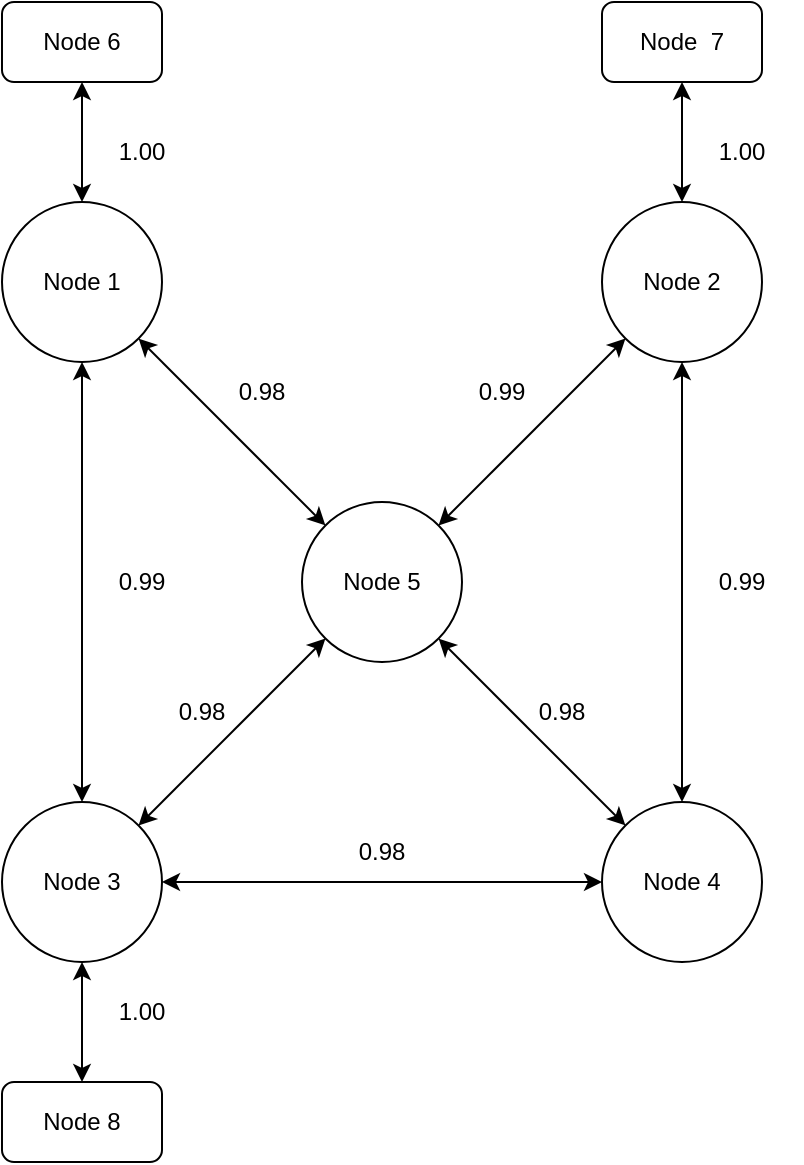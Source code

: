 <mxfile version="20.6.2" type="device"><diagram id="j7y0rd0-hP5ICCvEfjm0" name="Page-1"><mxGraphModel dx="1422" dy="737" grid="1" gridSize="10" guides="1" tooltips="1" connect="1" arrows="1" fold="1" page="1" pageScale="1" pageWidth="850" pageHeight="1100" math="0" shadow="0"><root><mxCell id="0"/><mxCell id="1" parent="0"/><mxCell id="1xMK7DDd12nwq7nT0luC-1" value="" style="ellipse;whiteSpace=wrap;html=1;aspect=fixed;" parent="1" vertex="1"><mxGeometry x="200" y="150" width="80" height="80" as="geometry"/></mxCell><mxCell id="1xMK7DDd12nwq7nT0luC-2" value="" style="ellipse;whiteSpace=wrap;html=1;aspect=fixed;" parent="1" vertex="1"><mxGeometry x="200" y="450" width="80" height="80" as="geometry"/></mxCell><mxCell id="1xMK7DDd12nwq7nT0luC-3" value="" style="ellipse;whiteSpace=wrap;html=1;aspect=fixed;" parent="1" vertex="1"><mxGeometry x="500" y="150" width="80" height="80" as="geometry"/></mxCell><mxCell id="1xMK7DDd12nwq7nT0luC-4" value="" style="ellipse;whiteSpace=wrap;html=1;aspect=fixed;" parent="1" vertex="1"><mxGeometry x="500" y="450" width="80" height="80" as="geometry"/></mxCell><mxCell id="1xMK7DDd12nwq7nT0luC-5" value="" style="ellipse;whiteSpace=wrap;html=1;aspect=fixed;" parent="1" vertex="1"><mxGeometry x="350" y="300" width="80" height="80" as="geometry"/></mxCell><mxCell id="1xMK7DDd12nwq7nT0luC-7" value="" style="endArrow=classic;startArrow=classic;html=1;rounded=0;entryX=0;entryY=1;entryDx=0;entryDy=0;exitX=1;exitY=0;exitDx=0;exitDy=0;" parent="1" source="1xMK7DDd12nwq7nT0luC-5" target="1xMK7DDd12nwq7nT0luC-3" edge="1"><mxGeometry width="50" height="50" relative="1" as="geometry"><mxPoint x="400" y="430" as="sourcePoint"/><mxPoint x="450" y="380" as="targetPoint"/></mxGeometry></mxCell><mxCell id="1xMK7DDd12nwq7nT0luC-9" value="" style="endArrow=classic;startArrow=classic;html=1;rounded=0;entryX=1;entryY=1;entryDx=0;entryDy=0;exitX=0;exitY=0;exitDx=0;exitDy=0;" parent="1" source="1xMK7DDd12nwq7nT0luC-5" target="1xMK7DDd12nwq7nT0luC-1" edge="1"><mxGeometry width="50" height="50" relative="1" as="geometry"><mxPoint x="400" y="430" as="sourcePoint"/><mxPoint x="450" y="380" as="targetPoint"/></mxGeometry></mxCell><mxCell id="1xMK7DDd12nwq7nT0luC-10" value="" style="endArrow=classic;startArrow=classic;html=1;rounded=0;exitX=1;exitY=0;exitDx=0;exitDy=0;" parent="1" source="1xMK7DDd12nwq7nT0luC-2" target="1xMK7DDd12nwq7nT0luC-5" edge="1"><mxGeometry width="50" height="50" relative="1" as="geometry"><mxPoint x="400" y="430" as="sourcePoint"/><mxPoint x="450" y="380" as="targetPoint"/></mxGeometry></mxCell><mxCell id="1xMK7DDd12nwq7nT0luC-11" value="" style="endArrow=classic;startArrow=classic;html=1;rounded=0;exitX=0;exitY=0;exitDx=0;exitDy=0;entryX=1;entryY=1;entryDx=0;entryDy=0;" parent="1" source="1xMK7DDd12nwq7nT0luC-4" target="1xMK7DDd12nwq7nT0luC-5" edge="1"><mxGeometry width="50" height="50" relative="1" as="geometry"><mxPoint x="400" y="430" as="sourcePoint"/><mxPoint x="450" y="380" as="targetPoint"/></mxGeometry></mxCell><mxCell id="1xMK7DDd12nwq7nT0luC-12" value="" style="endArrow=classic;startArrow=classic;html=1;rounded=0;exitX=0.5;exitY=0;exitDx=0;exitDy=0;entryX=0.5;entryY=1;entryDx=0;entryDy=0;" parent="1" source="1xMK7DDd12nwq7nT0luC-4" target="1xMK7DDd12nwq7nT0luC-3" edge="1"><mxGeometry width="50" height="50" relative="1" as="geometry"><mxPoint x="400" y="430" as="sourcePoint"/><mxPoint x="450" y="380" as="targetPoint"/></mxGeometry></mxCell><mxCell id="1xMK7DDd12nwq7nT0luC-13" value="" style="endArrow=classic;startArrow=classic;html=1;rounded=0;exitX=0.5;exitY=0;exitDx=0;exitDy=0;entryX=0.5;entryY=1;entryDx=0;entryDy=0;" parent="1" source="1xMK7DDd12nwq7nT0luC-2" target="1xMK7DDd12nwq7nT0luC-1" edge="1"><mxGeometry width="50" height="50" relative="1" as="geometry"><mxPoint x="400" y="430" as="sourcePoint"/><mxPoint x="450" y="380" as="targetPoint"/></mxGeometry></mxCell><mxCell id="1xMK7DDd12nwq7nT0luC-14" value="" style="rounded=1;whiteSpace=wrap;html=1;" parent="1" vertex="1"><mxGeometry x="200" y="50" width="80" height="40" as="geometry"/></mxCell><mxCell id="1xMK7DDd12nwq7nT0luC-15" value="&lt;span style=&quot;color: rgba(0, 0, 0, 0); font-family: monospace; font-size: 0px; text-align: start;&quot;&gt;%3CmxGraphModel%3E%3Croot%3E%3CmxCell%20id%3D%220%22%2F%3E%3CmxCell%20id%3D%221%22%20parent%3D%220%22%2F%3E%3CmxCell%20id%3D%222%22%20value%3D%22API%201%22%20style%3D%22text%3Bhtml%3D1%3BstrokeColor%3Dnone%3BfillColor%3Dnone%3Balign%3Dcenter%3BverticalAlign%3Dmiddle%3BwhiteSpace%3Dwrap%3Brounded%3D0%3B%22%20vertex%3D%221%22%20parent%3D%221%22%3E%3CmxGeometry%20x%3D%22210%22%20y%3D%2255%22%20width%3D%2260%22%20height%3D%2230%22%20as%3D%22geometry%22%2F%3E%3C%2FmxCell%3E%3C%2Froot%3E%3C%2FmxGraphModel%3E&lt;/span&gt;&lt;span style=&quot;color: rgba(0, 0, 0, 0); font-family: monospace; font-size: 0px; text-align: start;&quot;&gt;%3CmxGraphModel%3E%3Croot%3E%3CmxCell%20id%3D%220%22%2F%3E%3CmxCell%20id%3D%221%22%20parent%3D%220%22%2F%3E%3CmxCell%20id%3D%222%22%20value%3D%22API%201%22%20style%3D%22text%3Bhtml%3D1%3BstrokeColor%3Dnone%3BfillColor%3Dnone%3Balign%3Dcenter%3BverticalAlign%3Dmiddle%3BwhiteSpace%3Dwrap%3Brounded%3D0%3B%22%20vertex%3D%221%22%20parent%3D%221%22%3E%3CmxGeometry%20x%3D%22210%22%20y%3D%2255%22%20width%3D%2260%22%20height%3D%2230%22%20as%3D%22geometry%22%2F%3E%3C%2FmxCell%3E%3C%2Froot%3E%3C%2FmxGraphModel%3E&lt;/span&gt;" style="rounded=1;whiteSpace=wrap;html=1;" parent="1" vertex="1"><mxGeometry x="200" y="590" width="80" height="40" as="geometry"/></mxCell><mxCell id="1xMK7DDd12nwq7nT0luC-16" value="" style="endArrow=classic;startArrow=classic;html=1;rounded=0;exitX=0.5;exitY=0;exitDx=0;exitDy=0;entryX=0.5;entryY=1;entryDx=0;entryDy=0;" parent="1" source="1xMK7DDd12nwq7nT0luC-1" target="1xMK7DDd12nwq7nT0luC-14" edge="1"><mxGeometry width="50" height="50" relative="1" as="geometry"><mxPoint x="400" y="430" as="sourcePoint"/><mxPoint x="450" y="380" as="targetPoint"/></mxGeometry></mxCell><mxCell id="1xMK7DDd12nwq7nT0luC-17" value="" style="endArrow=classic;startArrow=classic;html=1;rounded=0;exitX=0.5;exitY=0;exitDx=0;exitDy=0;entryX=0.5;entryY=1;entryDx=0;entryDy=0;" parent="1" source="1xMK7DDd12nwq7nT0luC-15" target="1xMK7DDd12nwq7nT0luC-2" edge="1"><mxGeometry width="50" height="50" relative="1" as="geometry"><mxPoint x="250" y="160" as="sourcePoint"/><mxPoint x="250" y="100" as="targetPoint"/></mxGeometry></mxCell><mxCell id="1xMK7DDd12nwq7nT0luC-21" value="Node 1" style="text;html=1;strokeColor=none;fillColor=none;align=center;verticalAlign=middle;whiteSpace=wrap;rounded=0;" parent="1" vertex="1"><mxGeometry x="210" y="175" width="60" height="30" as="geometry"/></mxCell><mxCell id="1xMK7DDd12nwq7nT0luC-22" value="Node 2" style="text;html=1;strokeColor=none;fillColor=none;align=center;verticalAlign=middle;whiteSpace=wrap;rounded=0;" parent="1" vertex="1"><mxGeometry x="510" y="175" width="60" height="30" as="geometry"/></mxCell><mxCell id="1xMK7DDd12nwq7nT0luC-23" value="Node 3" style="text;html=1;strokeColor=none;fillColor=none;align=center;verticalAlign=middle;whiteSpace=wrap;rounded=0;" parent="1" vertex="1"><mxGeometry x="210" y="475" width="60" height="30" as="geometry"/></mxCell><mxCell id="1xMK7DDd12nwq7nT0luC-24" value="Node 4" style="text;html=1;strokeColor=none;fillColor=none;align=center;verticalAlign=middle;whiteSpace=wrap;rounded=0;" parent="1" vertex="1"><mxGeometry x="510" y="475" width="60" height="30" as="geometry"/></mxCell><mxCell id="1xMK7DDd12nwq7nT0luC-27" value="" style="rounded=1;whiteSpace=wrap;html=1;" parent="1" vertex="1"><mxGeometry x="500" y="50" width="80" height="40" as="geometry"/></mxCell><mxCell id="1xMK7DDd12nwq7nT0luC-28" value="" style="endArrow=classic;startArrow=classic;html=1;rounded=0;entryX=0.5;entryY=1;entryDx=0;entryDy=0;" parent="1" source="1xMK7DDd12nwq7nT0luC-3" target="1xMK7DDd12nwq7nT0luC-27" edge="1"><mxGeometry width="50" height="50" relative="1" as="geometry"><mxPoint x="400" y="430" as="sourcePoint"/><mxPoint x="450" y="380" as="targetPoint"/></mxGeometry></mxCell><mxCell id="1xMK7DDd12nwq7nT0luC-29" value="Node 6" style="text;html=1;strokeColor=none;fillColor=none;align=center;verticalAlign=middle;whiteSpace=wrap;rounded=0;" parent="1" vertex="1"><mxGeometry x="210" y="55" width="60" height="30" as="geometry"/></mxCell><mxCell id="1xMK7DDd12nwq7nT0luC-30" value="Node&amp;nbsp; 7" style="text;html=1;strokeColor=none;fillColor=none;align=center;verticalAlign=middle;whiteSpace=wrap;rounded=0;" parent="1" vertex="1"><mxGeometry x="510" y="55" width="60" height="30" as="geometry"/></mxCell><mxCell id="1xMK7DDd12nwq7nT0luC-31" value="Node 8" style="text;html=1;strokeColor=none;fillColor=none;align=center;verticalAlign=middle;whiteSpace=wrap;rounded=0;" parent="1" vertex="1"><mxGeometry x="210" y="595" width="60" height="30" as="geometry"/></mxCell><mxCell id="1xMK7DDd12nwq7nT0luC-32" value="" style="endArrow=classic;startArrow=classic;html=1;rounded=0;exitX=1;exitY=0.5;exitDx=0;exitDy=0;entryX=0;entryY=0.5;entryDx=0;entryDy=0;" parent="1" source="1xMK7DDd12nwq7nT0luC-2" target="1xMK7DDd12nwq7nT0luC-4" edge="1"><mxGeometry width="50" height="50" relative="1" as="geometry"><mxPoint x="400" y="430" as="sourcePoint"/><mxPoint x="450" y="380" as="targetPoint"/></mxGeometry></mxCell><mxCell id="1xMK7DDd12nwq7nT0luC-33" value="Node 5" style="text;html=1;strokeColor=none;fillColor=none;align=center;verticalAlign=middle;whiteSpace=wrap;rounded=0;" parent="1" vertex="1"><mxGeometry x="360" y="325" width="60" height="30" as="geometry"/></mxCell><mxCell id="1xMK7DDd12nwq7nT0luC-35" value="1.00" style="text;html=1;strokeColor=none;fillColor=none;align=center;verticalAlign=middle;whiteSpace=wrap;rounded=0;" parent="1" vertex="1"><mxGeometry x="240" y="110" width="60" height="30" as="geometry"/></mxCell><mxCell id="1xMK7DDd12nwq7nT0luC-36" value="1.00" style="text;html=1;strokeColor=none;fillColor=none;align=center;verticalAlign=middle;whiteSpace=wrap;rounded=0;" parent="1" vertex="1"><mxGeometry x="540" y="110" width="60" height="30" as="geometry"/></mxCell><mxCell id="1xMK7DDd12nwq7nT0luC-37" value="1.00" style="text;html=1;strokeColor=none;fillColor=none;align=center;verticalAlign=middle;whiteSpace=wrap;rounded=0;" parent="1" vertex="1"><mxGeometry x="240" y="540" width="60" height="30" as="geometry"/></mxCell><mxCell id="1xMK7DDd12nwq7nT0luC-38" value="0.99" style="text;html=1;strokeColor=none;fillColor=none;align=center;verticalAlign=middle;whiteSpace=wrap;rounded=0;" parent="1" vertex="1"><mxGeometry x="240" y="325" width="60" height="30" as="geometry"/></mxCell><mxCell id="1xMK7DDd12nwq7nT0luC-39" value="0.98" style="text;html=1;strokeColor=none;fillColor=none;align=center;verticalAlign=middle;whiteSpace=wrap;rounded=0;" parent="1" vertex="1"><mxGeometry x="360" y="460" width="60" height="30" as="geometry"/></mxCell><mxCell id="1xMK7DDd12nwq7nT0luC-40" value="0.99" style="text;html=1;strokeColor=none;fillColor=none;align=center;verticalAlign=middle;whiteSpace=wrap;rounded=0;" parent="1" vertex="1"><mxGeometry x="540" y="325" width="60" height="30" as="geometry"/></mxCell><mxCell id="1xMK7DDd12nwq7nT0luC-41" value="0.98" style="text;html=1;strokeColor=none;fillColor=none;align=center;verticalAlign=middle;whiteSpace=wrap;rounded=0;" parent="1" vertex="1"><mxGeometry x="300" y="230" width="60" height="30" as="geometry"/></mxCell><mxCell id="1xMK7DDd12nwq7nT0luC-42" value="0.99" style="text;html=1;strokeColor=none;fillColor=none;align=center;verticalAlign=middle;whiteSpace=wrap;rounded=0;" parent="1" vertex="1"><mxGeometry x="420" y="230" width="60" height="30" as="geometry"/></mxCell><mxCell id="1xMK7DDd12nwq7nT0luC-43" value="0.98" style="text;html=1;strokeColor=none;fillColor=none;align=center;verticalAlign=middle;whiteSpace=wrap;rounded=0;" parent="1" vertex="1"><mxGeometry x="450" y="390" width="60" height="30" as="geometry"/></mxCell><mxCell id="1xMK7DDd12nwq7nT0luC-44" value="0.98" style="text;html=1;strokeColor=none;fillColor=none;align=center;verticalAlign=middle;whiteSpace=wrap;rounded=0;" parent="1" vertex="1"><mxGeometry x="270" y="390" width="60" height="30" as="geometry"/></mxCell></root></mxGraphModel></diagram></mxfile>